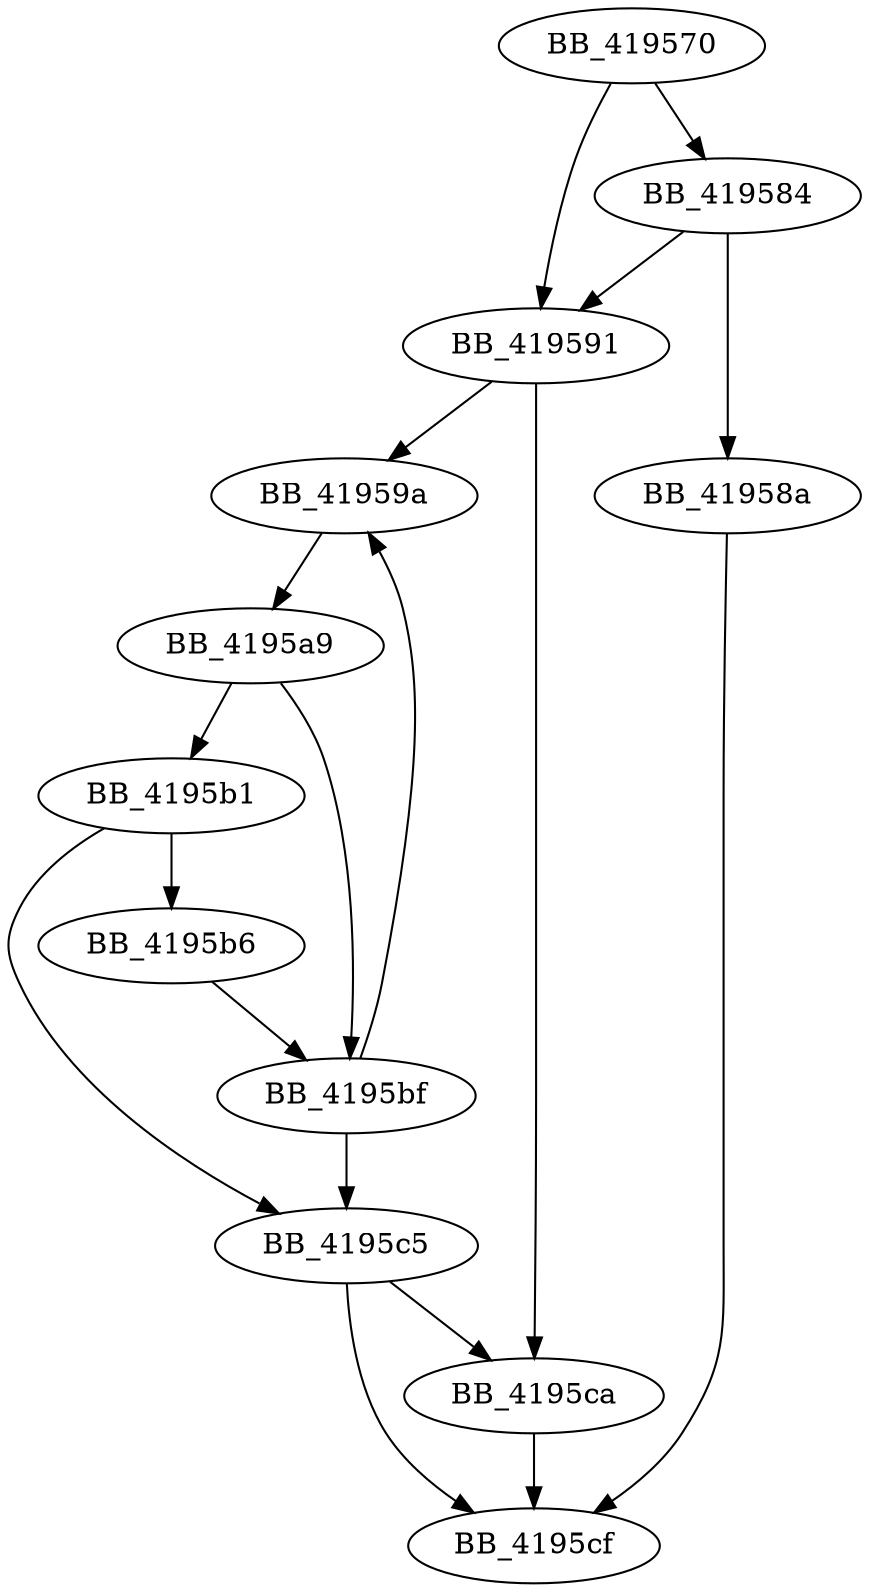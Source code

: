DiGraph _write_string_0{
BB_419570->BB_419584
BB_419570->BB_419591
BB_419584->BB_41958a
BB_419584->BB_419591
BB_41958a->BB_4195cf
BB_419591->BB_41959a
BB_419591->BB_4195ca
BB_41959a->BB_4195a9
BB_4195a9->BB_4195b1
BB_4195a9->BB_4195bf
BB_4195b1->BB_4195b6
BB_4195b1->BB_4195c5
BB_4195b6->BB_4195bf
BB_4195bf->BB_41959a
BB_4195bf->BB_4195c5
BB_4195c5->BB_4195ca
BB_4195c5->BB_4195cf
BB_4195ca->BB_4195cf
}

